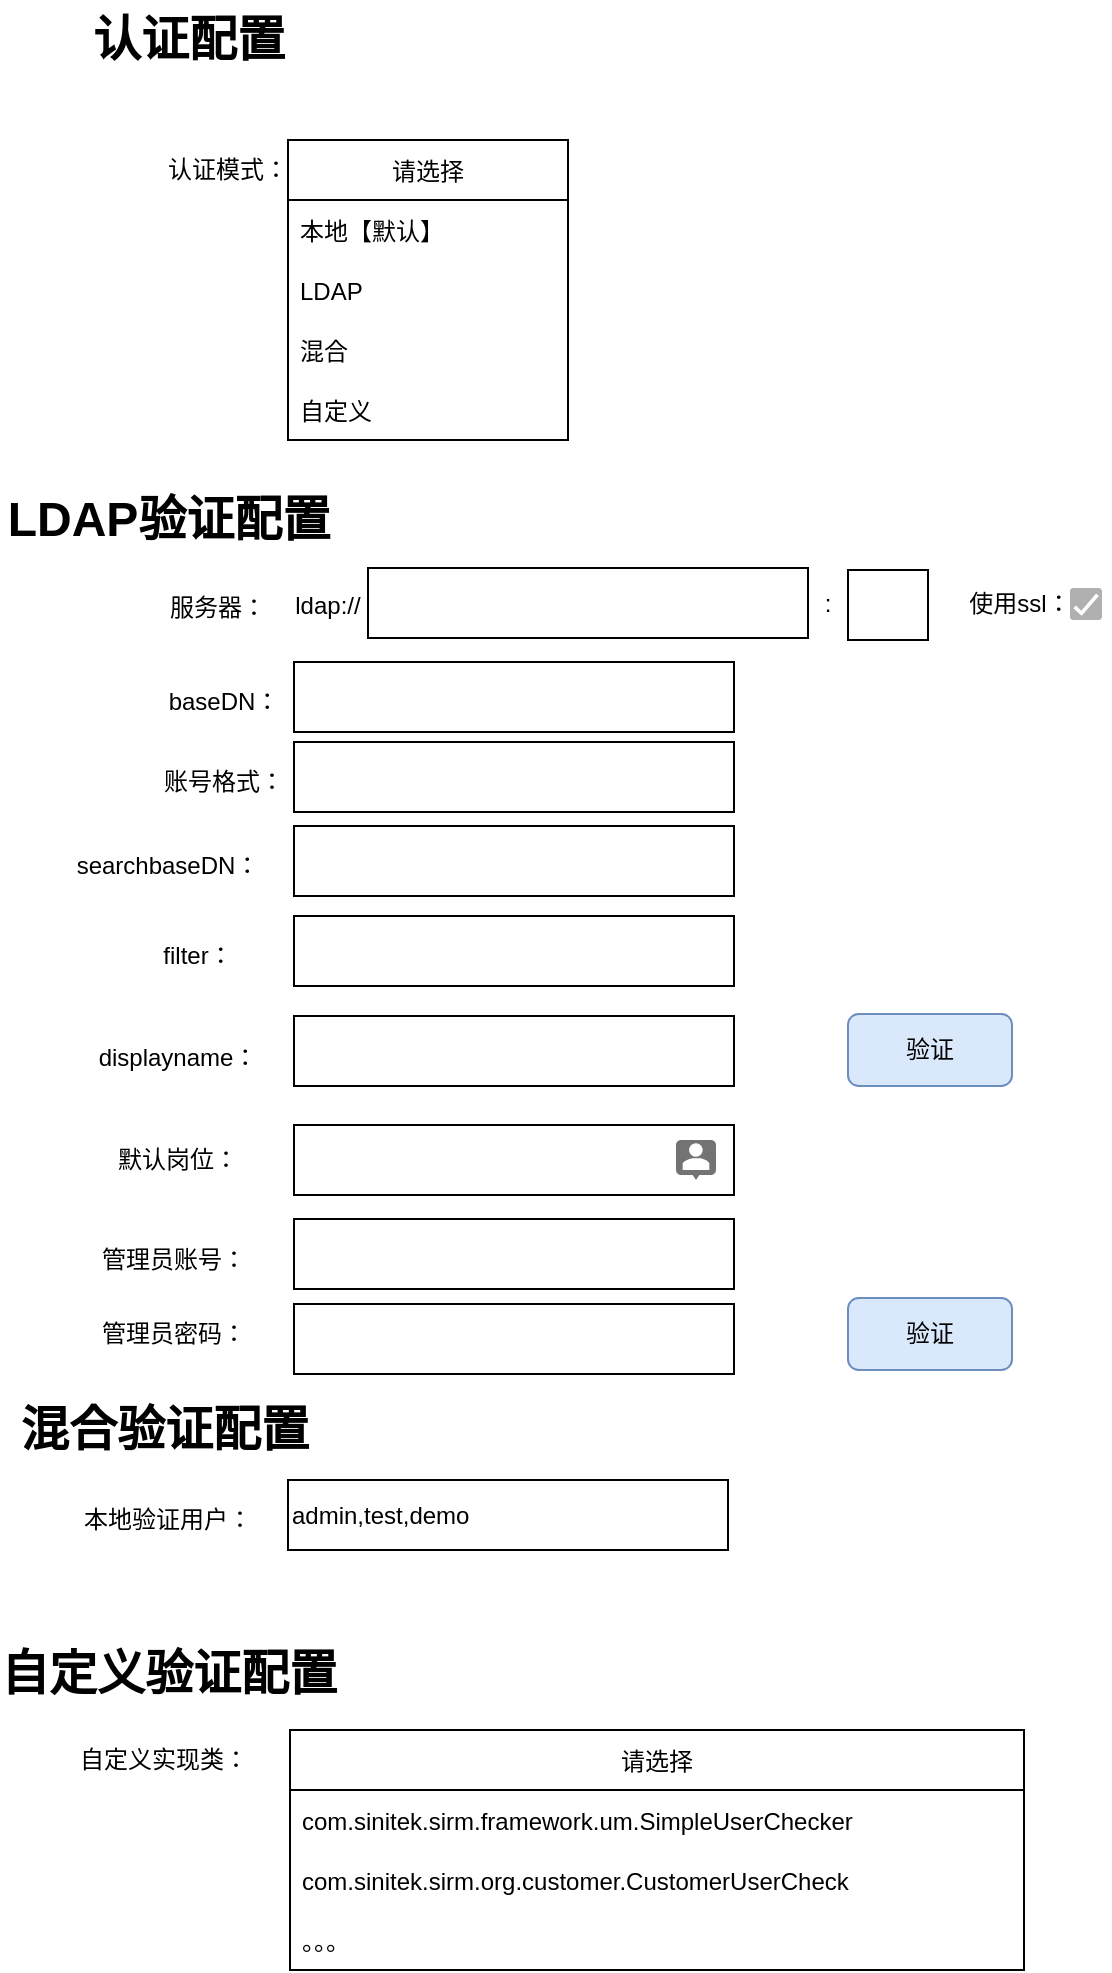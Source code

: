 <mxfile version="16.2.7" type="github">
  <diagram id="SBHRR8JvAFPnM8qmIGpy" name="Page-1">
    <mxGraphModel dx="1053" dy="640" grid="1" gridSize="10" guides="1" tooltips="1" connect="1" arrows="1" fold="1" page="1" pageScale="1" pageWidth="827" pageHeight="1169" math="0" shadow="0">
      <root>
        <mxCell id="0" />
        <mxCell id="1" parent="0" />
        <mxCell id="JdAdMdoK6gOQwtqftmkM-1" value="认证模式：" style="text;html=1;strokeColor=none;fillColor=none;align=center;verticalAlign=middle;whiteSpace=wrap;rounded=0;" vertex="1" parent="1">
          <mxGeometry x="150" y="90" width="80" height="30" as="geometry" />
        </mxCell>
        <mxCell id="JdAdMdoK6gOQwtqftmkM-2" value="请选择" style="swimlane;fontStyle=0;childLayout=stackLayout;horizontal=1;startSize=30;horizontalStack=0;resizeParent=1;resizeParentMax=0;resizeLast=0;collapsible=1;marginBottom=0;" vertex="1" parent="1">
          <mxGeometry x="220" y="90" width="140" height="150" as="geometry" />
        </mxCell>
        <mxCell id="JdAdMdoK6gOQwtqftmkM-3" value="本地【默认】" style="text;strokeColor=none;fillColor=none;align=left;verticalAlign=middle;spacingLeft=4;spacingRight=4;overflow=hidden;points=[[0,0.5],[1,0.5]];portConstraint=eastwest;rotatable=0;" vertex="1" parent="JdAdMdoK6gOQwtqftmkM-2">
          <mxGeometry y="30" width="140" height="30" as="geometry" />
        </mxCell>
        <mxCell id="JdAdMdoK6gOQwtqftmkM-4" value="LDAP" style="text;strokeColor=none;fillColor=none;align=left;verticalAlign=middle;spacingLeft=4;spacingRight=4;overflow=hidden;points=[[0,0.5],[1,0.5]];portConstraint=eastwest;rotatable=0;" vertex="1" parent="JdAdMdoK6gOQwtqftmkM-2">
          <mxGeometry y="60" width="140" height="30" as="geometry" />
        </mxCell>
        <mxCell id="JdAdMdoK6gOQwtqftmkM-5" value="混合" style="text;strokeColor=none;fillColor=none;align=left;verticalAlign=middle;spacingLeft=4;spacingRight=4;overflow=hidden;points=[[0,0.5],[1,0.5]];portConstraint=eastwest;rotatable=0;" vertex="1" parent="JdAdMdoK6gOQwtqftmkM-2">
          <mxGeometry y="90" width="140" height="30" as="geometry" />
        </mxCell>
        <mxCell id="JdAdMdoK6gOQwtqftmkM-6" value="自定义" style="text;strokeColor=none;fillColor=none;align=left;verticalAlign=middle;spacingLeft=4;spacingRight=4;overflow=hidden;points=[[0,0.5],[1,0.5]];portConstraint=eastwest;rotatable=0;" vertex="1" parent="JdAdMdoK6gOQwtqftmkM-2">
          <mxGeometry y="120" width="140" height="30" as="geometry" />
        </mxCell>
        <mxCell id="JdAdMdoK6gOQwtqftmkM-7" value="LDAP验证配置" style="text;strokeColor=none;fillColor=none;html=1;fontSize=24;fontStyle=1;verticalAlign=middle;align=center;" vertex="1" parent="1">
          <mxGeometry x="110" y="260" width="100" height="40" as="geometry" />
        </mxCell>
        <mxCell id="JdAdMdoK6gOQwtqftmkM-8" value="认证配置" style="text;strokeColor=none;fillColor=none;html=1;fontSize=24;fontStyle=1;verticalAlign=middle;align=center;" vertex="1" parent="1">
          <mxGeometry x="120" y="20" width="100" height="40" as="geometry" />
        </mxCell>
        <mxCell id="JdAdMdoK6gOQwtqftmkM-9" value="服务器：" style="text;html=1;strokeColor=none;fillColor=none;align=center;verticalAlign=middle;whiteSpace=wrap;rounded=0;" vertex="1" parent="1">
          <mxGeometry x="140" y="309" width="90" height="30" as="geometry" />
        </mxCell>
        <mxCell id="JdAdMdoK6gOQwtqftmkM-10" value="" style="rounded=0;whiteSpace=wrap;html=1;" vertex="1" parent="1">
          <mxGeometry x="260" y="304" width="220" height="35" as="geometry" />
        </mxCell>
        <mxCell id="JdAdMdoK6gOQwtqftmkM-13" value="使用ssl：" style="text;html=1;strokeColor=none;fillColor=none;align=center;verticalAlign=middle;whiteSpace=wrap;rounded=0;" vertex="1" parent="1">
          <mxGeometry x="541" y="306.5" width="90" height="30" as="geometry" />
        </mxCell>
        <mxCell id="JdAdMdoK6gOQwtqftmkM-20" value="baseDN：" style="text;html=1;strokeColor=none;fillColor=none;align=center;verticalAlign=middle;whiteSpace=wrap;rounded=0;" vertex="1" parent="1">
          <mxGeometry x="143" y="356" width="90" height="30" as="geometry" />
        </mxCell>
        <mxCell id="JdAdMdoK6gOQwtqftmkM-21" value="" style="rounded=0;whiteSpace=wrap;html=1;" vertex="1" parent="1">
          <mxGeometry x="223" y="351" width="220" height="35" as="geometry" />
        </mxCell>
        <mxCell id="JdAdMdoK6gOQwtqftmkM-22" value="filter：" style="text;html=1;strokeColor=none;fillColor=none;align=center;verticalAlign=middle;whiteSpace=wrap;rounded=0;" vertex="1" parent="1">
          <mxGeometry x="130" y="483" width="90" height="30" as="geometry" />
        </mxCell>
        <mxCell id="JdAdMdoK6gOQwtqftmkM-23" value="" style="rounded=0;whiteSpace=wrap;html=1;" vertex="1" parent="1">
          <mxGeometry x="223" y="433" width="220" height="35" as="geometry" />
        </mxCell>
        <mxCell id="JdAdMdoK6gOQwtqftmkM-24" value="displayname：" style="text;html=1;strokeColor=none;fillColor=none;align=center;verticalAlign=middle;whiteSpace=wrap;rounded=0;" vertex="1" parent="1">
          <mxGeometry x="120" y="534" width="90" height="30" as="geometry" />
        </mxCell>
        <mxCell id="JdAdMdoK6gOQwtqftmkM-25" value="" style="rounded=0;whiteSpace=wrap;html=1;" vertex="1" parent="1">
          <mxGeometry x="223" y="478" width="220" height="35" as="geometry" />
        </mxCell>
        <mxCell id="JdAdMdoK6gOQwtqftmkM-26" value="searchbaseDN：" style="text;html=1;strokeColor=none;fillColor=none;align=center;verticalAlign=middle;whiteSpace=wrap;rounded=0;" vertex="1" parent="1">
          <mxGeometry x="115" y="438" width="90" height="30" as="geometry" />
        </mxCell>
        <mxCell id="JdAdMdoK6gOQwtqftmkM-27" value="" style="rounded=0;whiteSpace=wrap;html=1;" vertex="1" parent="1">
          <mxGeometry x="223" y="528" width="220" height="35" as="geometry" />
        </mxCell>
        <mxCell id="JdAdMdoK6gOQwtqftmkM-28" value="管理员账号：" style="text;html=1;strokeColor=none;fillColor=none;align=center;verticalAlign=middle;whiteSpace=wrap;rounded=0;" vertex="1" parent="1">
          <mxGeometry x="108" y="634.5" width="110" height="30" as="geometry" />
        </mxCell>
        <mxCell id="JdAdMdoK6gOQwtqftmkM-29" value="管理员密码：" style="text;html=1;strokeColor=none;fillColor=none;align=center;verticalAlign=middle;whiteSpace=wrap;rounded=0;" vertex="1" parent="1">
          <mxGeometry x="108" y="672" width="110" height="30" as="geometry" />
        </mxCell>
        <mxCell id="JdAdMdoK6gOQwtqftmkM-30" value="" style="rounded=0;whiteSpace=wrap;html=1;" vertex="1" parent="1">
          <mxGeometry x="223" y="629.5" width="220" height="35" as="geometry" />
        </mxCell>
        <mxCell id="JdAdMdoK6gOQwtqftmkM-31" value="" style="rounded=0;whiteSpace=wrap;html=1;" vertex="1" parent="1">
          <mxGeometry x="223" y="672" width="220" height="35" as="geometry" />
        </mxCell>
        <mxCell id="JdAdMdoK6gOQwtqftmkM-32" value="账号格式：" style="text;html=1;strokeColor=none;fillColor=none;align=center;verticalAlign=middle;whiteSpace=wrap;rounded=0;" vertex="1" parent="1">
          <mxGeometry x="143" y="396" width="90" height="30" as="geometry" />
        </mxCell>
        <mxCell id="JdAdMdoK6gOQwtqftmkM-33" value="" style="rounded=0;whiteSpace=wrap;html=1;" vertex="1" parent="1">
          <mxGeometry x="223" y="391" width="220" height="35" as="geometry" />
        </mxCell>
        <mxCell id="JdAdMdoK6gOQwtqftmkM-34" value="ldap://" style="text;html=1;strokeColor=none;fillColor=none;align=center;verticalAlign=middle;whiteSpace=wrap;rounded=0;" vertex="1" parent="1">
          <mxGeometry x="210" y="307.5" width="60" height="30" as="geometry" />
        </mxCell>
        <mxCell id="JdAdMdoK6gOQwtqftmkM-35" value=":" style="text;html=1;strokeColor=none;fillColor=none;align=center;verticalAlign=middle;whiteSpace=wrap;rounded=0;" vertex="1" parent="1">
          <mxGeometry x="480" y="306.5" width="20" height="30" as="geometry" />
        </mxCell>
        <mxCell id="JdAdMdoK6gOQwtqftmkM-37" value="" style="rounded=0;whiteSpace=wrap;html=1;" vertex="1" parent="1">
          <mxGeometry x="500" y="305" width="40" height="35" as="geometry" />
        </mxCell>
        <mxCell id="JdAdMdoK6gOQwtqftmkM-40" value="验证" style="rounded=1;whiteSpace=wrap;html=1;fillColor=#dae8fc;strokeColor=#6c8ebf;" vertex="1" parent="1">
          <mxGeometry x="500" y="527" width="82" height="36" as="geometry" />
        </mxCell>
        <mxCell id="JdAdMdoK6gOQwtqftmkM-42" value="验证" style="rounded=1;whiteSpace=wrap;html=1;fillColor=#dae8fc;strokeColor=#6c8ebf;" vertex="1" parent="1">
          <mxGeometry x="500" y="669" width="82" height="36" as="geometry" />
        </mxCell>
        <mxCell id="JdAdMdoK6gOQwtqftmkM-43" value="自定义验证配置" style="text;strokeColor=none;fillColor=none;html=1;fontSize=24;fontStyle=1;verticalAlign=middle;align=center;" vertex="1" parent="1">
          <mxGeometry x="110" y="837" width="100" height="40" as="geometry" />
        </mxCell>
        <mxCell id="JdAdMdoK6gOQwtqftmkM-44" value="请选择" style="swimlane;fontStyle=0;childLayout=stackLayout;horizontal=1;startSize=30;horizontalStack=0;resizeParent=1;resizeParentMax=0;resizeLast=0;collapsible=1;marginBottom=0;" vertex="1" parent="1">
          <mxGeometry x="221" y="885" width="367" height="120" as="geometry" />
        </mxCell>
        <mxCell id="JdAdMdoK6gOQwtqftmkM-45" value="com.sinitek.sirm.framework.um.SimpleUserChecker" style="text;strokeColor=none;fillColor=none;align=left;verticalAlign=middle;spacingLeft=4;spacingRight=4;overflow=hidden;points=[[0,0.5],[1,0.5]];portConstraint=eastwest;rotatable=0;" vertex="1" parent="JdAdMdoK6gOQwtqftmkM-44">
          <mxGeometry y="30" width="367" height="30" as="geometry" />
        </mxCell>
        <mxCell id="JdAdMdoK6gOQwtqftmkM-47" value="com.sinitek.sirm.org.customer.CustomerUserCheck" style="text;strokeColor=none;fillColor=none;align=left;verticalAlign=middle;spacingLeft=4;spacingRight=4;overflow=hidden;points=[[0,0.5],[1,0.5]];portConstraint=eastwest;rotatable=0;" vertex="1" parent="JdAdMdoK6gOQwtqftmkM-44">
          <mxGeometry y="60" width="367" height="30" as="geometry" />
        </mxCell>
        <mxCell id="JdAdMdoK6gOQwtqftmkM-48" value="。。。" style="text;strokeColor=none;fillColor=none;align=left;verticalAlign=middle;spacingLeft=4;spacingRight=4;overflow=hidden;points=[[0,0.5],[1,0.5]];portConstraint=eastwest;rotatable=0;" vertex="1" parent="JdAdMdoK6gOQwtqftmkM-44">
          <mxGeometry y="90" width="367" height="30" as="geometry" />
        </mxCell>
        <mxCell id="JdAdMdoK6gOQwtqftmkM-49" value="自定义实现类：" style="text;html=1;strokeColor=none;fillColor=none;align=center;verticalAlign=middle;whiteSpace=wrap;rounded=0;" vertex="1" parent="1">
          <mxGeometry x="103" y="885" width="110" height="30" as="geometry" />
        </mxCell>
        <mxCell id="JdAdMdoK6gOQwtqftmkM-50" value="混合验证配置" style="text;strokeColor=none;fillColor=none;html=1;fontSize=24;fontStyle=1;verticalAlign=middle;align=center;" vertex="1" parent="1">
          <mxGeometry x="108" y="715" width="100" height="40" as="geometry" />
        </mxCell>
        <mxCell id="JdAdMdoK6gOQwtqftmkM-51" value="本地验证用户：" style="text;html=1;strokeColor=none;fillColor=none;align=center;verticalAlign=middle;whiteSpace=wrap;rounded=0;" vertex="1" parent="1">
          <mxGeometry x="105" y="765" width="110" height="30" as="geometry" />
        </mxCell>
        <mxCell id="JdAdMdoK6gOQwtqftmkM-52" value="admin,test,demo" style="rounded=0;whiteSpace=wrap;html=1;align=left;" vertex="1" parent="1">
          <mxGeometry x="220" y="760" width="220" height="35" as="geometry" />
        </mxCell>
        <mxCell id="JdAdMdoK6gOQwtqftmkM-53" value="默认岗位：" style="text;html=1;strokeColor=none;fillColor=none;align=center;verticalAlign=middle;whiteSpace=wrap;rounded=0;" vertex="1" parent="1">
          <mxGeometry x="120" y="585" width="90" height="30" as="geometry" />
        </mxCell>
        <mxCell id="JdAdMdoK6gOQwtqftmkM-54" value="" style="rounded=0;whiteSpace=wrap;html=1;" vertex="1" parent="1">
          <mxGeometry x="223" y="582.5" width="220" height="35" as="geometry" />
        </mxCell>
        <mxCell id="JdAdMdoK6gOQwtqftmkM-57" value="" style="dashed=0;aspect=fixed;verticalLabelPosition=bottom;verticalAlign=top;align=center;shape=mxgraph.gmdl.chat;strokeColor=none;fillColor=#737373;shadow=0;sketch=0;fontColor=none;" vertex="1" parent="1">
          <mxGeometry x="414" y="590" width="20" height="20" as="geometry" />
        </mxCell>
        <mxCell id="JdAdMdoK6gOQwtqftmkM-58" value="" style="dashed=0;labelPosition=right;align=left;shape=mxgraph.gmdl.checkbox;strokeColor=none;fillColor=#B0B0B0;strokeWidth=2;aspect=fixed;sketch=0;fontColor=none;" vertex="1" parent="1">
          <mxGeometry x="611" y="314" width="16" height="16" as="geometry" />
        </mxCell>
      </root>
    </mxGraphModel>
  </diagram>
</mxfile>
